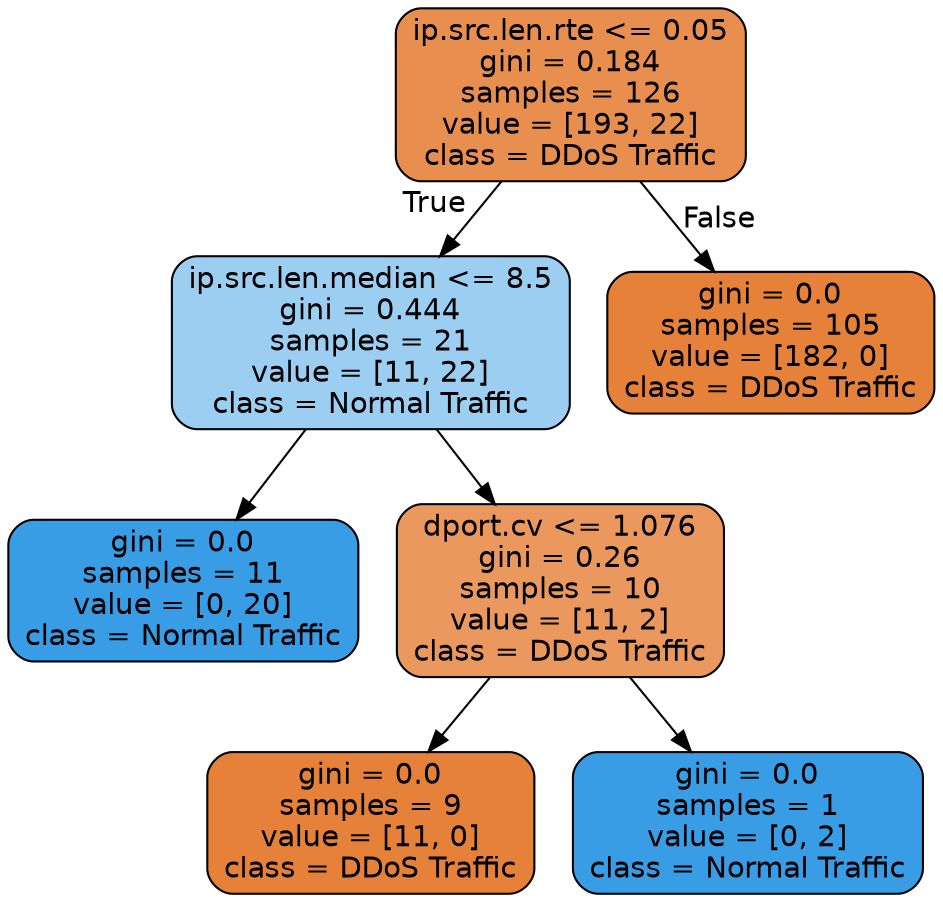 digraph Tree {
node [shape=box, style="filled, rounded", color="black", fontname="helvetica"] ;
edge [fontname="helvetica"] ;
0 [label="ip.src.len.rte <= 0.05\ngini = 0.184\nsamples = 126\nvalue = [193, 22]\nclass = DDoS Traffic", fillcolor="#e88f50"] ;
1 [label="ip.src.len.median <= 8.5\ngini = 0.444\nsamples = 21\nvalue = [11, 22]\nclass = Normal Traffic", fillcolor="#9ccef2"] ;
0 -> 1 [labeldistance=2.5, labelangle=45, headlabel="True"] ;
2 [label="gini = 0.0\nsamples = 11\nvalue = [0, 20]\nclass = Normal Traffic", fillcolor="#399de5"] ;
1 -> 2 ;
3 [label="dport.cv <= 1.076\ngini = 0.26\nsamples = 10\nvalue = [11, 2]\nclass = DDoS Traffic", fillcolor="#ea985d"] ;
1 -> 3 ;
4 [label="gini = 0.0\nsamples = 9\nvalue = [11, 0]\nclass = DDoS Traffic", fillcolor="#e58139"] ;
3 -> 4 ;
5 [label="gini = 0.0\nsamples = 1\nvalue = [0, 2]\nclass = Normal Traffic", fillcolor="#399de5"] ;
3 -> 5 ;
6 [label="gini = 0.0\nsamples = 105\nvalue = [182, 0]\nclass = DDoS Traffic", fillcolor="#e58139"] ;
0 -> 6 [labeldistance=2.5, labelangle=-45, headlabel="False"] ;
}